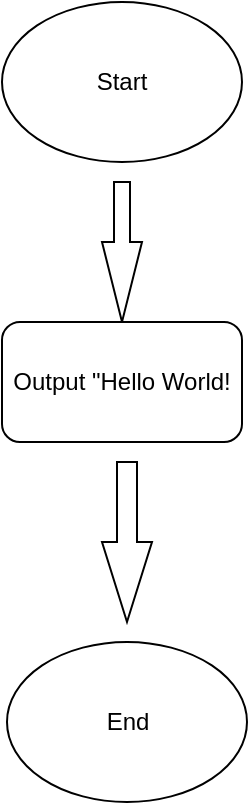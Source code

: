 <mxfile version="15.4.3" type="github">
  <diagram id="GA4Euoc8n4gVVuw-TQA7" name="Page-1">
    <mxGraphModel dx="854" dy="488" grid="1" gridSize="10" guides="1" tooltips="1" connect="1" arrows="1" fold="1" page="1" pageScale="1" pageWidth="850" pageHeight="1100" math="0" shadow="0">
      <root>
        <mxCell id="0" />
        <mxCell id="1" parent="0" />
        <mxCell id="h7BgiLk_IzDZKKXqNSPn-1" value="Start" style="ellipse;whiteSpace=wrap;html=1;" vertex="1" parent="1">
          <mxGeometry x="330" y="20" width="120" height="80" as="geometry" />
        </mxCell>
        <mxCell id="h7BgiLk_IzDZKKXqNSPn-2" value="" style="html=1;shadow=0;dashed=0;align=center;verticalAlign=middle;shape=mxgraph.arrows2.arrow;dy=0.6;dx=40;direction=south;notch=0;" vertex="1" parent="1">
          <mxGeometry x="380" y="110" width="20" height="70" as="geometry" />
        </mxCell>
        <mxCell id="h7BgiLk_IzDZKKXqNSPn-3" value="Output &quot;Hello World!" style="rounded=1;whiteSpace=wrap;html=1;" vertex="1" parent="1">
          <mxGeometry x="330" y="180" width="120" height="60" as="geometry" />
        </mxCell>
        <mxCell id="h7BgiLk_IzDZKKXqNSPn-4" value="" style="html=1;shadow=0;dashed=0;align=center;verticalAlign=middle;shape=mxgraph.arrows2.arrow;dy=0.6;dx=40;direction=south;notch=0;" vertex="1" parent="1">
          <mxGeometry x="380" y="250" width="25" height="80" as="geometry" />
        </mxCell>
        <mxCell id="h7BgiLk_IzDZKKXqNSPn-5" value="End" style="ellipse;whiteSpace=wrap;html=1;" vertex="1" parent="1">
          <mxGeometry x="332.5" y="340" width="120" height="80" as="geometry" />
        </mxCell>
      </root>
    </mxGraphModel>
  </diagram>
</mxfile>
